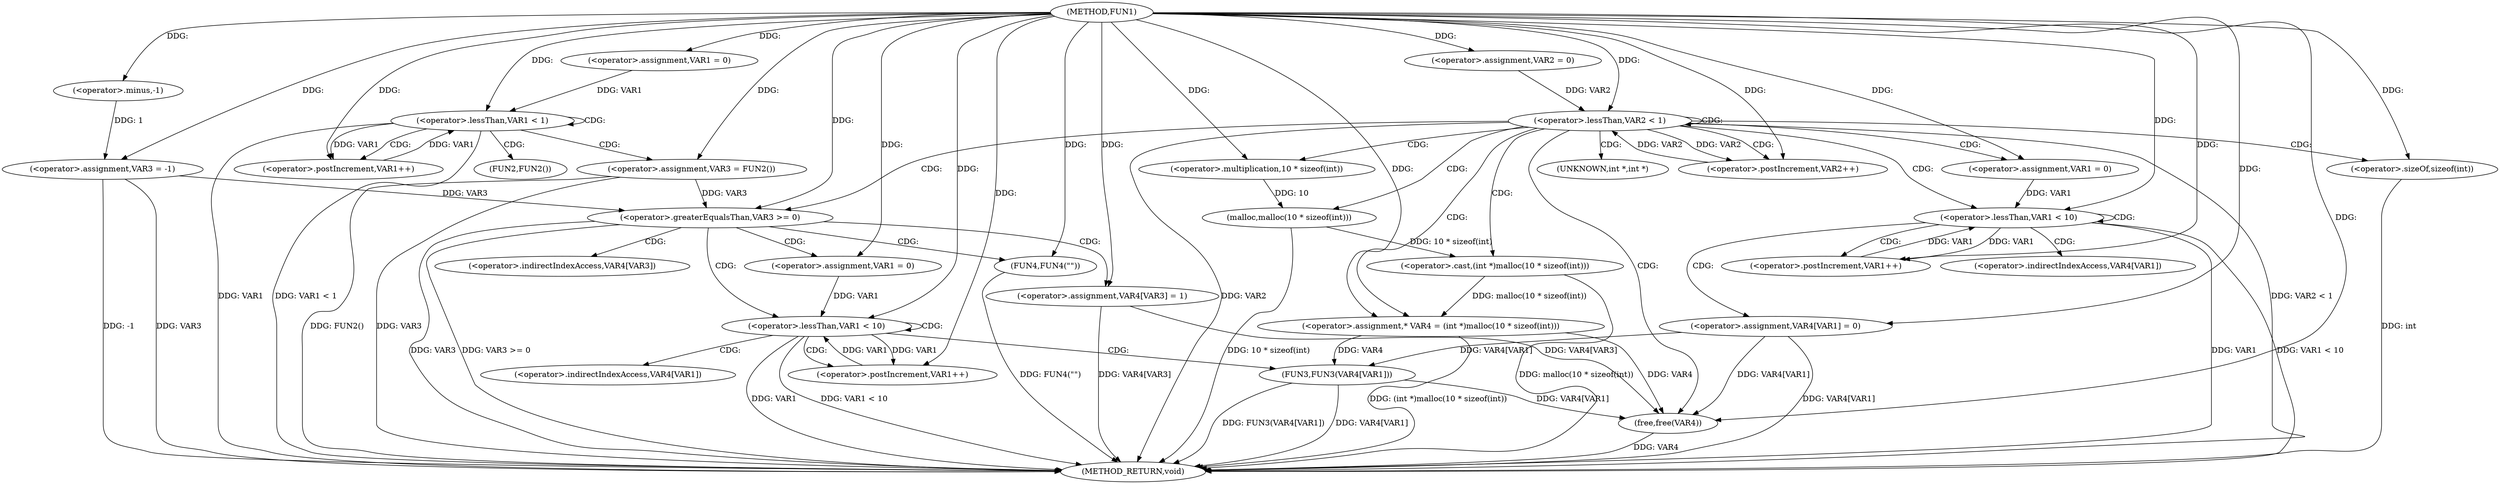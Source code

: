 digraph FUN1 {  
"1000100" [label = "(METHOD,FUN1)" ]
"1000189" [label = "(METHOD_RETURN,void)" ]
"1000105" [label = "(<operator>.assignment,VAR3 = -1)" ]
"1000107" [label = "(<operator>.minus,-1)" ]
"1000110" [label = "(<operator>.assignment,VAR1 = 0)" ]
"1000113" [label = "(<operator>.lessThan,VAR1 < 1)" ]
"1000116" [label = "(<operator>.postIncrement,VAR1++)" ]
"1000119" [label = "(<operator>.assignment,VAR3 = FUN2())" ]
"1000123" [label = "(<operator>.assignment,VAR2 = 0)" ]
"1000126" [label = "(<operator>.lessThan,VAR2 < 1)" ]
"1000129" [label = "(<operator>.postIncrement,VAR2++)" ]
"1000135" [label = "(<operator>.assignment,* VAR4 = (int *)malloc(10 * sizeof(int)))" ]
"1000137" [label = "(<operator>.cast,(int *)malloc(10 * sizeof(int)))" ]
"1000139" [label = "(malloc,malloc(10 * sizeof(int)))" ]
"1000140" [label = "(<operator>.multiplication,10 * sizeof(int))" ]
"1000142" [label = "(<operator>.sizeOf,sizeof(int))" ]
"1000145" [label = "(<operator>.assignment,VAR1 = 0)" ]
"1000148" [label = "(<operator>.lessThan,VAR1 < 10)" ]
"1000151" [label = "(<operator>.postIncrement,VAR1++)" ]
"1000154" [label = "(<operator>.assignment,VAR4[VAR1] = 0)" ]
"1000160" [label = "(<operator>.greaterEqualsThan,VAR3 >= 0)" ]
"1000164" [label = "(<operator>.assignment,VAR4[VAR3] = 1)" ]
"1000170" [label = "(<operator>.assignment,VAR1 = 0)" ]
"1000173" [label = "(<operator>.lessThan,VAR1 < 10)" ]
"1000176" [label = "(<operator>.postIncrement,VAR1++)" ]
"1000179" [label = "(FUN3,FUN3(VAR4[VAR1]))" ]
"1000185" [label = "(FUN4,FUN4(\"\"))" ]
"1000187" [label = "(free,free(VAR4))" ]
"1000121" [label = "(FUN2,FUN2())" ]
"1000138" [label = "(UNKNOWN,int *,int *)" ]
"1000155" [label = "(<operator>.indirectIndexAccess,VAR4[VAR1])" ]
"1000165" [label = "(<operator>.indirectIndexAccess,VAR4[VAR3])" ]
"1000180" [label = "(<operator>.indirectIndexAccess,VAR4[VAR1])" ]
  "1000187" -> "1000189"  [ label = "DDG: VAR4"] 
  "1000185" -> "1000189"  [ label = "DDG: FUN4(\"\")"] 
  "1000179" -> "1000189"  [ label = "DDG: FUN3(VAR4[VAR1])"] 
  "1000139" -> "1000189"  [ label = "DDG: 10 * sizeof(int)"] 
  "1000126" -> "1000189"  [ label = "DDG: VAR2"] 
  "1000164" -> "1000189"  [ label = "DDG: VAR4[VAR3]"] 
  "1000126" -> "1000189"  [ label = "DDG: VAR2 < 1"] 
  "1000105" -> "1000189"  [ label = "DDG: -1"] 
  "1000113" -> "1000189"  [ label = "DDG: VAR1"] 
  "1000160" -> "1000189"  [ label = "DDG: VAR3 >= 0"] 
  "1000137" -> "1000189"  [ label = "DDG: malloc(10 * sizeof(int))"] 
  "1000154" -> "1000189"  [ label = "DDG: VAR4[VAR1]"] 
  "1000119" -> "1000189"  [ label = "DDG: FUN2()"] 
  "1000179" -> "1000189"  [ label = "DDG: VAR4[VAR1]"] 
  "1000148" -> "1000189"  [ label = "DDG: VAR1"] 
  "1000148" -> "1000189"  [ label = "DDG: VAR1 < 10"] 
  "1000113" -> "1000189"  [ label = "DDG: VAR1 < 1"] 
  "1000119" -> "1000189"  [ label = "DDG: VAR3"] 
  "1000173" -> "1000189"  [ label = "DDG: VAR1 < 10"] 
  "1000142" -> "1000189"  [ label = "DDG: int"] 
  "1000160" -> "1000189"  [ label = "DDG: VAR3"] 
  "1000173" -> "1000189"  [ label = "DDG: VAR1"] 
  "1000135" -> "1000189"  [ label = "DDG: (int *)malloc(10 * sizeof(int))"] 
  "1000105" -> "1000189"  [ label = "DDG: VAR3"] 
  "1000107" -> "1000105"  [ label = "DDG: 1"] 
  "1000100" -> "1000105"  [ label = "DDG: "] 
  "1000100" -> "1000107"  [ label = "DDG: "] 
  "1000100" -> "1000110"  [ label = "DDG: "] 
  "1000116" -> "1000113"  [ label = "DDG: VAR1"] 
  "1000110" -> "1000113"  [ label = "DDG: VAR1"] 
  "1000100" -> "1000113"  [ label = "DDG: "] 
  "1000113" -> "1000116"  [ label = "DDG: VAR1"] 
  "1000100" -> "1000116"  [ label = "DDG: "] 
  "1000100" -> "1000119"  [ label = "DDG: "] 
  "1000100" -> "1000123"  [ label = "DDG: "] 
  "1000129" -> "1000126"  [ label = "DDG: VAR2"] 
  "1000123" -> "1000126"  [ label = "DDG: VAR2"] 
  "1000100" -> "1000126"  [ label = "DDG: "] 
  "1000126" -> "1000129"  [ label = "DDG: VAR2"] 
  "1000100" -> "1000129"  [ label = "DDG: "] 
  "1000137" -> "1000135"  [ label = "DDG: malloc(10 * sizeof(int))"] 
  "1000100" -> "1000135"  [ label = "DDG: "] 
  "1000139" -> "1000137"  [ label = "DDG: 10 * sizeof(int)"] 
  "1000140" -> "1000139"  [ label = "DDG: 10"] 
  "1000100" -> "1000140"  [ label = "DDG: "] 
  "1000100" -> "1000142"  [ label = "DDG: "] 
  "1000100" -> "1000145"  [ label = "DDG: "] 
  "1000151" -> "1000148"  [ label = "DDG: VAR1"] 
  "1000145" -> "1000148"  [ label = "DDG: VAR1"] 
  "1000100" -> "1000148"  [ label = "DDG: "] 
  "1000148" -> "1000151"  [ label = "DDG: VAR1"] 
  "1000100" -> "1000151"  [ label = "DDG: "] 
  "1000100" -> "1000154"  [ label = "DDG: "] 
  "1000119" -> "1000160"  [ label = "DDG: VAR3"] 
  "1000105" -> "1000160"  [ label = "DDG: VAR3"] 
  "1000100" -> "1000160"  [ label = "DDG: "] 
  "1000100" -> "1000164"  [ label = "DDG: "] 
  "1000100" -> "1000170"  [ label = "DDG: "] 
  "1000170" -> "1000173"  [ label = "DDG: VAR1"] 
  "1000176" -> "1000173"  [ label = "DDG: VAR1"] 
  "1000100" -> "1000173"  [ label = "DDG: "] 
  "1000173" -> "1000176"  [ label = "DDG: VAR1"] 
  "1000100" -> "1000176"  [ label = "DDG: "] 
  "1000154" -> "1000179"  [ label = "DDG: VAR4[VAR1]"] 
  "1000135" -> "1000179"  [ label = "DDG: VAR4"] 
  "1000100" -> "1000185"  [ label = "DDG: "] 
  "1000154" -> "1000187"  [ label = "DDG: VAR4[VAR1]"] 
  "1000179" -> "1000187"  [ label = "DDG: VAR4[VAR1]"] 
  "1000135" -> "1000187"  [ label = "DDG: VAR4"] 
  "1000164" -> "1000187"  [ label = "DDG: VAR4[VAR3]"] 
  "1000100" -> "1000187"  [ label = "DDG: "] 
  "1000113" -> "1000119"  [ label = "CDG: "] 
  "1000113" -> "1000121"  [ label = "CDG: "] 
  "1000113" -> "1000116"  [ label = "CDG: "] 
  "1000113" -> "1000113"  [ label = "CDG: "] 
  "1000126" -> "1000142"  [ label = "CDG: "] 
  "1000126" -> "1000139"  [ label = "CDG: "] 
  "1000126" -> "1000135"  [ label = "CDG: "] 
  "1000126" -> "1000148"  [ label = "CDG: "] 
  "1000126" -> "1000126"  [ label = "CDG: "] 
  "1000126" -> "1000137"  [ label = "CDG: "] 
  "1000126" -> "1000129"  [ label = "CDG: "] 
  "1000126" -> "1000145"  [ label = "CDG: "] 
  "1000126" -> "1000160"  [ label = "CDG: "] 
  "1000126" -> "1000187"  [ label = "CDG: "] 
  "1000126" -> "1000140"  [ label = "CDG: "] 
  "1000126" -> "1000138"  [ label = "CDG: "] 
  "1000148" -> "1000148"  [ label = "CDG: "] 
  "1000148" -> "1000155"  [ label = "CDG: "] 
  "1000148" -> "1000154"  [ label = "CDG: "] 
  "1000148" -> "1000151"  [ label = "CDG: "] 
  "1000160" -> "1000164"  [ label = "CDG: "] 
  "1000160" -> "1000165"  [ label = "CDG: "] 
  "1000160" -> "1000173"  [ label = "CDG: "] 
  "1000160" -> "1000170"  [ label = "CDG: "] 
  "1000160" -> "1000185"  [ label = "CDG: "] 
  "1000173" -> "1000180"  [ label = "CDG: "] 
  "1000173" -> "1000173"  [ label = "CDG: "] 
  "1000173" -> "1000179"  [ label = "CDG: "] 
  "1000173" -> "1000176"  [ label = "CDG: "] 
}
